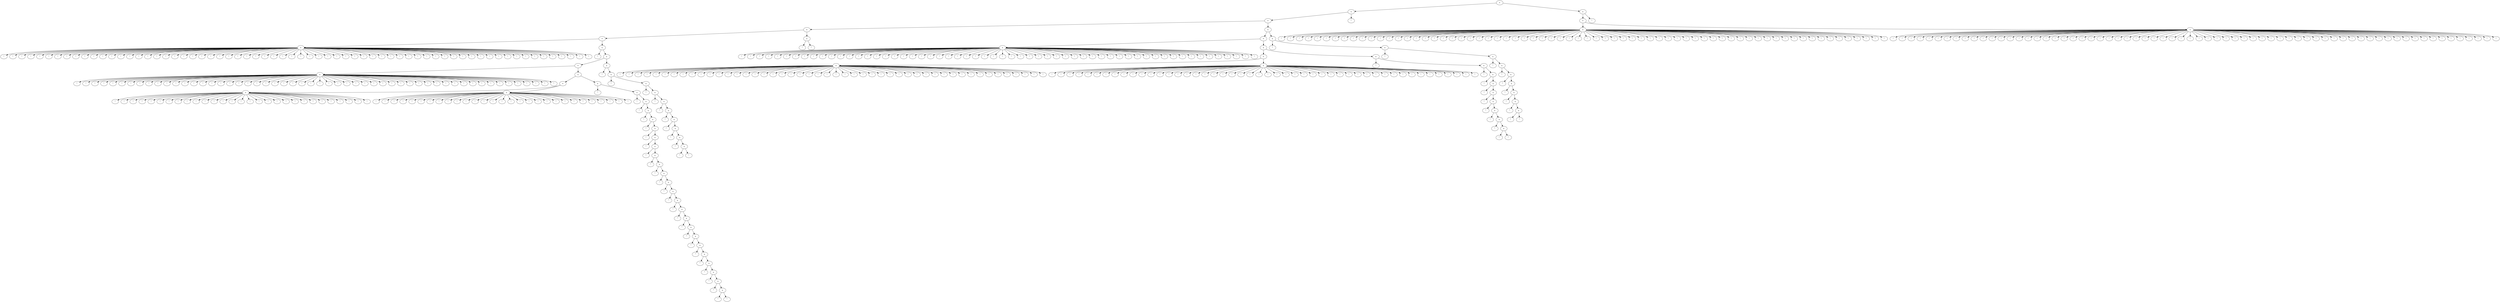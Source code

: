 strict digraph "" {
0 [label="+"];
1 [label=x];
2 [label=x];
3 [label="+"];
4 [label="^"];
5 [label="+"];
6 [label="^"];
7 [label=x];
8 [label=x];
9 [label=x];
10 [label=x];
11 [label="+"];
12 [label=x];
13 [label="+"];
14 [label=x];
15 [label="^"];
16 [label="^"];
17 [label="^"];
18 [label="^"];
19 [label="^"];
20 [label="^"];
21 [label="^"];
22 [label="^"];
23 [label="^"];
24 [label="^"];
25 [label="^"];
26 [label="^"];
27 [label="^"];
28 [label="^"];
29 [label="^"];
30 [label="^"];
31 [label="^"];
32 [label="^"];
33 [label="^"];
34 [label="^"];
35 [label="^"];
36 [label="^"];
37 [label="^"];
38 [label="^"];
39 [label="^"];
40 [label="^"];
41 [label="^"];
42 [label="^"];
43 [label="^"];
44 [label="^"];
45 [label="^"];
46 [label="^"];
47 [label="^"];
48 [label="^"];
49 [label="^"];
50 [label="^"];
51 [label="^"];
52 [label="^"];
53 [label="^"];
54 [label="^"];
55 [label="^"];
56 [label="^"];
57 [label="^"];
58 [label="^"];
59 [label="^"];
60 [label="^"];
61 [label="^"];
62 [label="^"];
63 [label="^"];
64 [label="^"];
65 [label="^"];
66 [label="^"];
67 [label="^"];
68 [label="^"];
69 [label="^"];
70 [label="^"];
71 [label="^"];
72 [label="^"];
73 [label="^"];
74 [label="^"];
75 [label="^"];
76 [label="^"];
77 [label="^"];
78 [label="^"];
79 [label="^"];
80 [label="^"];
81 [label="^"];
82 [label="^"];
83 [label="^"];
84 [label="^"];
85 [label="^"];
86 [label="^"];
87 [label="^"];
88 [label="^"];
89 [label="^"];
90 [label="^"];
91 [label="^"];
92 [label="^"];
93 [label="^"];
94 [label="^"];
95 [label="^"];
96 [label="^"];
97 [label="^"];
98 [label="^"];
99 [label="^"];
100 [label="^"];
101 [label="^"];
102 [label="^"];
103 [label="^"];
104 [label="^"];
105 [label="^"];
106 [label="^"];
107 [label="^"];
108 [label="^"];
109 [label="^"];
110 [label="^"];
111 [label="^"];
112 [label="^"];
113 [label="^"];
114 [label="^"];
115 [label="^"];
116 [label="^"];
117 [label="^"];
118 [label="^"];
119 [label="^"];
120 [label="^"];
121 [label="^"];
122 [label="^"];
123 [label="^"];
124 [label="^"];
125 [label="^"];
126 [label="^"];
127 [label="^"];
128 [label="^"];
129 [label="^"];
130 [label="^"];
131 [label="^"];
132 [label="^"];
133 [label="^"];
134 [label="^"];
135 [label="^"];
136 [label="^"];
137 [label="^"];
138 [label="^"];
139 [label="^"];
140 [label="^"];
141 [label="^"];
142 [label="^"];
143 [label="^"];
144 [label="^"];
145 [label="^"];
146 [label="^"];
147 [label="^"];
148 [label="^"];
149 [label="^"];
150 [label="^"];
151 [label=x];
152 [label=x];
153 [label="^"];
154 [label="^"];
155 [label=x];
156 [label=x];
157 [label="^"];
158 [label=x];
159 [label="^"];
160 [label="^"];
161 [label="^"];
162 [label="^"];
163 [label="^"];
164 [label="^"];
165 [label="^"];
166 [label="^"];
167 [label="^"];
168 [label="^"];
169 [label="^"];
170 [label="^"];
171 [label="^"];
172 [label="^"];
173 [label="^"];
174 [label="^"];
175 [label="^"];
176 [label="^"];
177 [label="^"];
178 [label="^"];
179 [label="^"];
180 [label="^"];
181 [label="^"];
182 [label="^"];
183 [label="^"];
184 [label="^"];
185 [label="^"];
186 [label="^"];
187 [label="^"];
188 [label="^"];
189 [label="^"];
190 [label="^"];
191 [label="^"];
192 [label="^"];
193 [label="^"];
194 [label="^"];
195 [label="^"];
196 [label="^"];
197 [label="^"];
198 [label="^"];
199 [label="^"];
200 [label="^"];
201 [label="^"];
202 [label="^"];
203 [label="^"];
204 [label="^"];
205 [label="^"];
206 [label="^"];
207 [label="^"];
208 [label="^"];
209 [label="^"];
210 [label="^"];
211 [label="^"];
212 [label="^"];
213 [label="^"];
214 [label="^"];
215 [label="^"];
216 [label="^"];
217 [label="^"];
218 [label="^"];
219 [label="^"];
220 [label="^"];
221 [label="^"];
222 [label="^"];
223 [label="^"];
224 [label="^"];
225 [label="^"];
226 [label=x];
227 [label="^"];
228 [label="^"];
229 [label="^"];
230 [label="^"];
231 [label="^"];
232 [label="^"];
233 [label="^"];
234 [label="^"];
235 [label="^"];
236 [label="^"];
237 [label="^"];
238 [label="^"];
239 [label="^"];
240 [label="^"];
241 [label="^"];
242 [label="^"];
243 [label="^"];
244 [label="^"];
245 [label="^"];
246 [label="^"];
247 [label="^"];
248 [label="^"];
249 [label="^"];
250 [label="^"];
251 [label="^"];
252 [label="^"];
253 [label="^"];
254 [label="^"];
255 [label="^"];
256 [label="^"];
257 [label="^"];
258 [label="^"];
259 [label="^"];
260 [label="^"];
261 [label="^"];
262 [label="^"];
263 [label="^"];
264 [label="^"];
265 [label="^"];
266 [label="^"];
267 [label="^"];
268 [label="^"];
269 [label="^"];
270 [label="^"];
271 [label="^"];
272 [label="^"];
273 [label="^"];
274 [label="^"];
275 [label="^"];
276 [label="^"];
277 [label="^"];
278 [label="^"];
279 [label="^"];
280 [label="^"];
281 [label="^"];
282 [label="^"];
283 [label="^"];
284 [label="^"];
285 [label="+"];
286 [label=x];
287 [label="^"];
288 [label=x];
289 [label="+"];
290 [label=x];
291 [label=x];
292 [label=x];
293 [label="^"];
294 [label=x];
295 [label="^"];
296 [label=x];
297 [label=x];
298 [label=x];
299 [label="^"];
300 [label=x];
301 [label="^"];
302 [label="^"];
303 [label="^"];
304 [label="^"];
305 [label="^"];
306 [label="^"];
307 [label="^"];
308 [label="^"];
309 [label="^"];
310 [label="^"];
311 [label="^"];
312 [label="^"];
313 [label="^"];
314 [label="^"];
315 [label="^"];
316 [label="^"];
317 [label="^"];
318 [label="^"];
319 [label="^"];
320 [label="^"];
321 [label="^"];
322 [label="^"];
323 [label="^"];
324 [label="^"];
325 [label="^"];
326 [label="^"];
327 [label="^"];
328 [label="^"];
329 [label="^"];
330 [label="^"];
331 [label="^"];
332 [label="^"];
333 [label="^"];
334 [label="^"];
335 [label="^"];
336 [label="^"];
337 [label="^"];
338 [label="^"];
339 [label="^"];
340 [label="^"];
341 [label="^"];
342 [label="^"];
343 [label="^"];
344 [label="^"];
345 [label="^"];
346 [label="^"];
347 [label="^"];
348 [label="^"];
349 [label="^"];
350 [label="^"];
351 [label="^"];
352 [label="^"];
353 [label="^"];
354 [label="^"];
355 [label="^"];
356 [label="^"];
357 [label="^"];
358 [label="^"];
359 [label="^"];
360 [label="^"];
361 [label="^"];
362 [label="^"];
363 [label="^"];
364 [label="^"];
365 [label="^"];
366 [label="^"];
367 [label="^"];
368 [label="^"];
369 [label="^"];
370 [label="^"];
371 [label="^"];
372 [label="^"];
373 [label="^"];
374 [label="^"];
375 [label="^"];
376 [label="^"];
377 [label="^"];
378 [label="^"];
379 [label="^"];
380 [label="^"];
381 [label="^"];
382 [label="^"];
383 [label="^"];
384 [label="^"];
385 [label="^"];
386 [label="^"];
387 [label="^"];
388 [label="^"];
389 [label="^"];
390 [label="^"];
391 [label="^"];
392 [label="^"];
393 [label="^"];
394 [label="^"];
395 [label="^"];
396 [label="^"];
397 [label="^"];
398 [label=x];
399 [label="^"];
400 [label=x];
401 [label="^"];
402 [label="^"];
403 [label="^"];
404 [label="^"];
405 [label="^"];
406 [label="^"];
407 [label="^"];
408 [label="^"];
409 [label="^"];
410 [label="^"];
411 [label="^"];
412 [label="^"];
413 [label="^"];
414 [label="^"];
415 [label="^"];
416 [label="^"];
417 [label="^"];
418 [label="^"];
419 [label="^"];
420 [label="^"];
421 [label="^"];
422 [label="^"];
423 [label="^"];
424 [label="^"];
425 [label="^"];
426 [label="^"];
427 [label="^"];
428 [label="^"];
429 [label="^"];
430 [label="^"];
431 [label="^"];
432 [label="^"];
433 [label="^"];
434 [label="^"];
435 [label="^"];
436 [label="^"];
437 [label="^"];
438 [label="^"];
439 [label="^"];
440 [label="^"];
441 [label="^"];
442 [label="^"];
443 [label="^"];
444 [label="^"];
445 [label="^"];
446 [label="^"];
447 [label="^"];
448 [label="^"];
449 [label="^"];
450 [label="^"];
451 [label="^"];
452 [label="^"];
453 [label="^"];
454 [label="^"];
455 [label="+"];
456 [label=x];
457 [label="^"];
458 [label=x];
459 [label="^"];
460 [label=x];
461 [label="^"];
462 [label=x];
463 [label=x];
464 [label=x];
465 [label="^"];
466 [label=x];
467 [label="^"];
468 [label=x];
469 [label="^"];
470 [label=x];
471 [label="^"];
472 [label=x];
473 [label="^"];
474 [label="^"];
475 [label="^"];
476 [label="^"];
477 [label="^"];
478 [label="^"];
479 [label="^"];
480 [label="^"];
481 [label="^"];
482 [label="^"];
483 [label="^"];
484 [label="^"];
485 [label="^"];
486 [label="^"];
487 [label="^"];
488 [label="^"];
489 [label="^"];
490 [label="^"];
491 [label="^"];
492 [label="^"];
493 [label="^"];
494 [label="^"];
495 [label="^"];
496 [label="^"];
497 [label="^"];
498 [label="^"];
499 [label="^"];
500 [label="^"];
501 [label="^"];
502 [label="^"];
503 [label="^"];
504 [label="^"];
505 [label="^"];
506 [label="^"];
507 [label="^"];
508 [label="^"];
509 [label="^"];
510 [label="^"];
511 [label="^"];
512 [label="^"];
513 [label="^"];
514 [label="^"];
515 [label="^"];
516 [label="^"];
517 [label="^"];
518 [label="^"];
519 [label="^"];
520 [label="^"];
521 [label="^"];
522 [label="^"];
523 [label="^"];
524 [label="^"];
525 [label="^"];
526 [label="^"];
527 [label="^"];
528 [label="^"];
529 [label="^"];
530 [label="^"];
531 [label="^"];
532 [label=x];
533 [label="^"];
534 [label=x];
535 [label="^"];
536 [label=x];
537 [label="^"];
538 [label=x];
539 [label="^"];
540 [label=x];
541 [label="^"];
542 [label=x];
543 [label="^"];
544 [label=x];
545 [label="^"];
546 [label=x];
547 [label="^"];
548 [label=x];
549 [label="^"];
550 [label=x];
551 [label="^"];
552 [label=x];
553 [label="^"];
554 [label="^"];
555 [label="^"];
556 [label=x];
557 [label="^"];
558 [label=x];
559 [label="^"];
560 [label=x];
561 [label="^"];
562 [label=x];
563 [label="^"];
564 [label=x];
565 [label="^"];
566 [label="^"];
567 [label="^"];
568 [label=x];
569 [label="^"];
570 [label=x];
571 [label="^"];
572 [label=x];
573 [label="^"];
574 [label="^"];
575 [label="^"];
576 [label=x];
577 [label="^"];
578 [label=x];
579 [label="^"];
580 [label=x];
581 [label="^"];
582 [label=x];
583 [label="^"];
584 [label=x];
585 [label="^"];
586 [label=x];
587 [label="^"];
588 [label=x];
589 [label="^"];
590 [label=x];
591 [label="^"];
592 [label=x];
593 [label="^"];
594 [label=x];
595 [label="^"];
596 [label=x];
597 [label="^"];
598 [label=x];
599 [label="^"];
600 [label=x];
601 [label="^"];
602 [label=x];
603 [label="^"];
604 [label=x];
605 [label="^"];
606 [label="^"];
0 -> 1  [weight="[ 0.772]"];
0 -> 2  [weight="[ 0.228]"];
1 -> 3;
1 -> 4;
2 -> 5;
2 -> 6;
3 -> 7  [weight="[ 0.62953368]"];
3 -> 8  [weight="[ 0.37046632]"];
5 -> 9  [weight="[ 0.59649123]"];
5 -> 10  [weight="[ 0.40350877]"];
7 -> 11;
7 -> 12;
8 -> 13;
8 -> 14;
9 -> 15;
9 -> 16;
9 -> 17;
9 -> 18;
9 -> 19;
9 -> 20;
9 -> 21;
9 -> 22;
9 -> 23;
9 -> 24;
9 -> 25;
9 -> 26;
9 -> 27;
9 -> 28;
9 -> 29;
9 -> 30;
9 -> 31;
9 -> 32;
9 -> 33;
9 -> 34;
9 -> 35;
9 -> 36;
9 -> 37;
9 -> 38;
9 -> 39;
9 -> 40;
9 -> 41;
9 -> 42;
9 -> 43;
9 -> 44;
9 -> 45;
9 -> 46;
9 -> 47;
9 -> 48;
9 -> 49;
9 -> 50;
9 -> 51;
9 -> 52;
9 -> 53;
9 -> 54;
9 -> 55;
9 -> 56;
9 -> 57;
9 -> 58;
9 -> 59;
9 -> 60;
9 -> 61;
9 -> 62;
9 -> 63;
9 -> 64;
9 -> 65;
9 -> 66;
9 -> 67;
9 -> 68;
9 -> 69;
9 -> 70;
9 -> 71;
9 -> 72;
9 -> 73;
9 -> 74;
9 -> 75;
9 -> 76;
9 -> 77;
9 -> 78;
9 -> 79;
9 -> 80;
9 -> 81;
9 -> 82;
10 -> 83;
10 -> 84;
10 -> 85;
10 -> 86;
10 -> 87;
10 -> 88;
10 -> 89;
10 -> 90;
10 -> 91;
10 -> 92;
10 -> 93;
10 -> 94;
10 -> 95;
10 -> 96;
10 -> 97;
10 -> 98;
10 -> 99;
10 -> 100;
10 -> 101;
10 -> 102;
10 -> 103;
10 -> 104;
10 -> 105;
10 -> 106;
10 -> 107;
10 -> 108;
10 -> 109;
10 -> 110;
10 -> 111;
10 -> 112;
10 -> 113;
10 -> 114;
10 -> 115;
10 -> 116;
10 -> 117;
10 -> 118;
10 -> 119;
10 -> 120;
10 -> 121;
10 -> 122;
10 -> 123;
10 -> 124;
10 -> 125;
10 -> 126;
10 -> 127;
10 -> 128;
10 -> 129;
10 -> 130;
10 -> 131;
10 -> 132;
10 -> 133;
10 -> 134;
10 -> 135;
10 -> 136;
10 -> 137;
10 -> 138;
10 -> 139;
10 -> 140;
10 -> 141;
10 -> 142;
10 -> 143;
10 -> 144;
10 -> 145;
10 -> 146;
10 -> 147;
10 -> 148;
10 -> 149;
10 -> 150;
11 -> 151  [weight="[ 0.20164609]"];
11 -> 152  [weight="[ 0.79835391]"];
12 -> 153;
12 -> 154;
13 -> 155  [weight="[ 0.26573427]"];
13 -> 156  [weight="[ 0.73426573]"];
14 -> 157;
14 -> 158;
151 -> 159;
151 -> 160;
151 -> 161;
151 -> 162;
151 -> 163;
151 -> 164;
151 -> 165;
151 -> 166;
151 -> 167;
151 -> 168;
151 -> 169;
151 -> 170;
151 -> 171;
151 -> 172;
151 -> 173;
151 -> 174;
151 -> 175;
151 -> 176;
151 -> 177;
151 -> 178;
151 -> 179;
151 -> 180;
151 -> 181;
151 -> 182;
151 -> 183;
151 -> 184;
151 -> 185;
151 -> 186;
151 -> 187;
151 -> 188;
151 -> 189;
151 -> 190;
151 -> 191;
151 -> 192;
151 -> 193;
151 -> 194;
151 -> 195;
151 -> 196;
151 -> 197;
151 -> 198;
151 -> 199;
151 -> 200;
151 -> 201;
151 -> 202;
151 -> 203;
151 -> 204;
151 -> 205;
151 -> 206;
151 -> 207;
151 -> 208;
151 -> 209;
151 -> 210;
151 -> 211;
151 -> 212;
151 -> 213;
151 -> 214;
151 -> 215;
151 -> 216;
151 -> 217;
151 -> 218;
151 -> 219;
151 -> 220;
151 -> 221;
151 -> 222;
151 -> 223;
151 -> 224;
152 -> 225;
152 -> 226;
155 -> 227;
155 -> 228;
155 -> 229;
155 -> 230;
155 -> 231;
155 -> 232;
155 -> 233;
155 -> 234;
155 -> 235;
155 -> 236;
155 -> 237;
155 -> 238;
155 -> 239;
155 -> 240;
155 -> 241;
155 -> 242;
155 -> 243;
155 -> 244;
155 -> 245;
155 -> 246;
155 -> 247;
155 -> 248;
155 -> 249;
155 -> 250;
155 -> 251;
155 -> 252;
155 -> 253;
155 -> 254;
155 -> 255;
155 -> 256;
155 -> 257;
155 -> 258;
155 -> 259;
155 -> 260;
155 -> 261;
155 -> 262;
155 -> 263;
155 -> 264;
155 -> 265;
155 -> 266;
155 -> 267;
155 -> 268;
155 -> 269;
155 -> 270;
155 -> 271;
155 -> 272;
155 -> 273;
155 -> 274;
155 -> 275;
155 -> 276;
155 -> 277;
155 -> 278;
155 -> 279;
155 -> 280;
155 -> 281;
155 -> 282;
155 -> 283;
155 -> 284;
156 -> 285;
156 -> 286;
158 -> 287;
158 -> 288;
226 -> 289;
226 -> 290;
285 -> 291  [weight="[ 0.63809524]"];
285 -> 292  [weight="[ 0.36190476]"];
286 -> 293;
286 -> 294;
288 -> 295;
288 -> 296;
289 -> 297  [weight="[ 0.18556701]"];
289 -> 298  [weight="[ 0.81443299]"];
290 -> 299;
290 -> 300;
291 -> 301;
291 -> 302;
291 -> 303;
291 -> 304;
291 -> 305;
291 -> 306;
291 -> 307;
291 -> 308;
291 -> 309;
291 -> 310;
291 -> 311;
291 -> 312;
291 -> 313;
291 -> 314;
291 -> 315;
291 -> 316;
291 -> 317;
291 -> 318;
291 -> 319;
291 -> 320;
291 -> 321;
291 -> 322;
291 -> 323;
291 -> 324;
291 -> 325;
291 -> 326;
291 -> 327;
291 -> 328;
291 -> 329;
291 -> 330;
291 -> 331;
291 -> 332;
291 -> 333;
291 -> 334;
291 -> 335;
291 -> 336;
291 -> 337;
291 -> 338;
291 -> 339;
291 -> 340;
291 -> 341;
291 -> 342;
291 -> 343;
291 -> 344;
291 -> 345;
291 -> 346;
291 -> 347;
291 -> 348;
292 -> 349;
292 -> 350;
292 -> 351;
292 -> 352;
292 -> 353;
292 -> 354;
292 -> 355;
292 -> 356;
292 -> 357;
292 -> 358;
292 -> 359;
292 -> 360;
292 -> 361;
292 -> 362;
292 -> 363;
292 -> 364;
292 -> 365;
292 -> 366;
292 -> 367;
292 -> 368;
292 -> 369;
292 -> 370;
292 -> 371;
292 -> 372;
292 -> 373;
292 -> 374;
292 -> 375;
292 -> 376;
292 -> 377;
292 -> 378;
292 -> 379;
292 -> 380;
292 -> 381;
292 -> 382;
292 -> 383;
292 -> 384;
292 -> 385;
292 -> 386;
292 -> 387;
292 -> 388;
292 -> 389;
292 -> 390;
292 -> 391;
292 -> 392;
292 -> 393;
292 -> 394;
292 -> 395;
292 -> 396;
294 -> 397;
294 -> 398;
296 -> 399;
296 -> 400;
297 -> 401;
297 -> 402;
297 -> 403;
297 -> 404;
297 -> 405;
297 -> 406;
297 -> 407;
297 -> 408;
297 -> 409;
297 -> 410;
297 -> 411;
297 -> 412;
297 -> 413;
297 -> 414;
297 -> 415;
297 -> 416;
297 -> 417;
297 -> 418;
297 -> 419;
297 -> 420;
297 -> 421;
297 -> 422;
297 -> 423;
297 -> 424;
297 -> 425;
297 -> 426;
297 -> 427;
297 -> 428;
297 -> 429;
297 -> 430;
297 -> 431;
297 -> 432;
297 -> 433;
297 -> 434;
297 -> 435;
297 -> 436;
297 -> 437;
297 -> 438;
297 -> 439;
297 -> 440;
297 -> 441;
297 -> 442;
297 -> 443;
297 -> 444;
297 -> 445;
297 -> 446;
297 -> 447;
297 -> 448;
297 -> 449;
297 -> 450;
297 -> 451;
297 -> 452;
297 -> 453;
297 -> 454;
298 -> 455;
298 -> 456;
300 -> 457;
300 -> 458;
398 -> 459;
398 -> 460;
400 -> 461;
400 -> 462;
455 -> 463  [weight="[ 0.51898734]"];
455 -> 464  [weight="[ 0.48101266]"];
456 -> 465;
456 -> 466;
458 -> 467;
458 -> 468;
460 -> 469;
460 -> 470;
462 -> 471;
462 -> 472;
463 -> 473;
463 -> 474;
463 -> 475;
463 -> 476;
463 -> 477;
463 -> 478;
463 -> 479;
463 -> 480;
463 -> 481;
463 -> 482;
463 -> 483;
463 -> 484;
463 -> 485;
463 -> 486;
463 -> 487;
463 -> 488;
463 -> 489;
463 -> 490;
463 -> 491;
463 -> 492;
463 -> 493;
463 -> 494;
463 -> 495;
463 -> 496;
463 -> 497;
463 -> 498;
463 -> 499;
463 -> 500;
463 -> 501;
464 -> 502;
464 -> 503;
464 -> 504;
464 -> 505;
464 -> 506;
464 -> 507;
464 -> 508;
464 -> 509;
464 -> 510;
464 -> 511;
464 -> 512;
464 -> 513;
464 -> 514;
464 -> 515;
464 -> 516;
464 -> 517;
464 -> 518;
464 -> 519;
464 -> 520;
464 -> 521;
464 -> 522;
464 -> 523;
464 -> 524;
464 -> 525;
464 -> 526;
464 -> 527;
464 -> 528;
464 -> 529;
464 -> 530;
466 -> 531;
466 -> 532;
468 -> 533;
468 -> 534;
470 -> 535;
470 -> 536;
472 -> 537;
472 -> 538;
532 -> 539;
532 -> 540;
534 -> 541;
534 -> 542;
536 -> 543;
536 -> 544;
538 -> 545;
538 -> 546;
540 -> 547;
540 -> 548;
542 -> 549;
542 -> 550;
544 -> 551;
544 -> 552;
546 -> 553;
546 -> 554;
548 -> 555;
548 -> 556;
550 -> 557;
550 -> 558;
552 -> 559;
552 -> 560;
556 -> 561;
556 -> 562;
558 -> 563;
558 -> 564;
560 -> 565;
560 -> 566;
562 -> 567;
562 -> 568;
564 -> 569;
564 -> 570;
568 -> 571;
568 -> 572;
570 -> 573;
570 -> 574;
572 -> 575;
572 -> 576;
576 -> 577;
576 -> 578;
578 -> 579;
578 -> 580;
580 -> 581;
580 -> 582;
582 -> 583;
582 -> 584;
584 -> 585;
584 -> 586;
586 -> 587;
586 -> 588;
588 -> 589;
588 -> 590;
590 -> 591;
590 -> 592;
592 -> 593;
592 -> 594;
594 -> 595;
594 -> 596;
596 -> 597;
596 -> 598;
598 -> 599;
598 -> 600;
600 -> 601;
600 -> 602;
602 -> 603;
602 -> 604;
604 -> 605;
604 -> 606;
}
